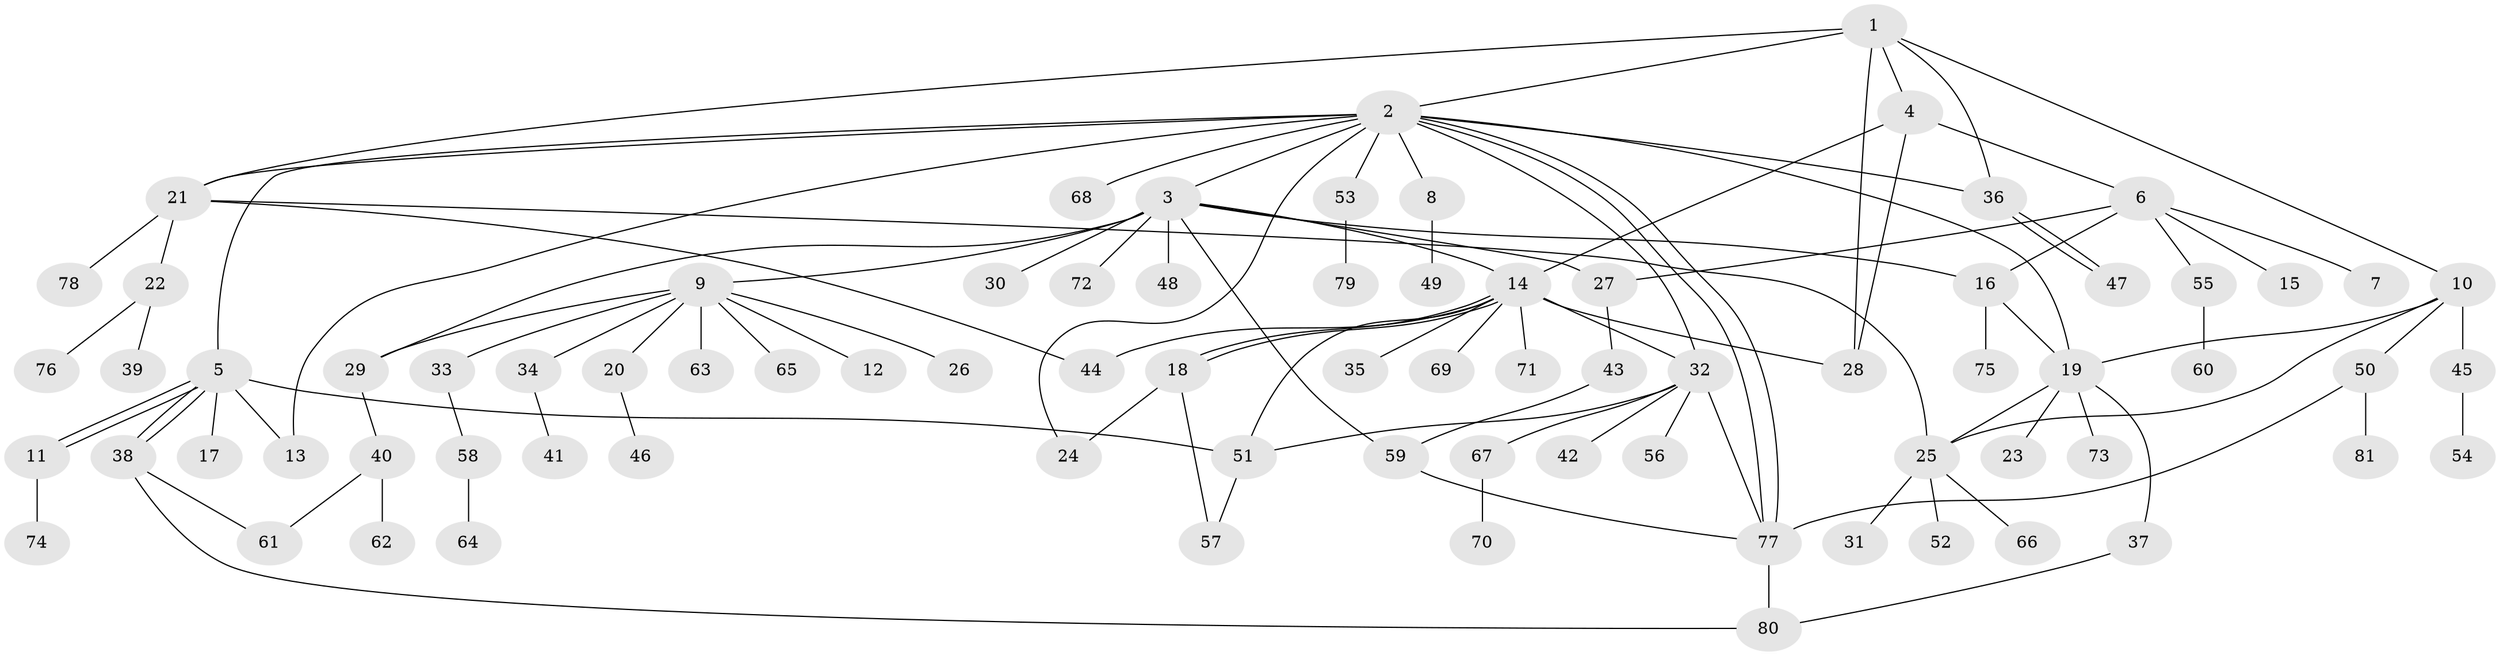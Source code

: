 // coarse degree distribution, {6: 0.04878048780487805, 11: 0.024390243902439025, 7: 0.04878048780487805, 5: 0.14634146341463414, 1: 0.43902439024390244, 8: 0.024390243902439025, 3: 0.07317073170731707, 4: 0.07317073170731707, 2: 0.12195121951219512}
// Generated by graph-tools (version 1.1) at 2025/50/03/04/25 22:50:44]
// undirected, 81 vertices, 111 edges
graph export_dot {
  node [color=gray90,style=filled];
  1;
  2;
  3;
  4;
  5;
  6;
  7;
  8;
  9;
  10;
  11;
  12;
  13;
  14;
  15;
  16;
  17;
  18;
  19;
  20;
  21;
  22;
  23;
  24;
  25;
  26;
  27;
  28;
  29;
  30;
  31;
  32;
  33;
  34;
  35;
  36;
  37;
  38;
  39;
  40;
  41;
  42;
  43;
  44;
  45;
  46;
  47;
  48;
  49;
  50;
  51;
  52;
  53;
  54;
  55;
  56;
  57;
  58;
  59;
  60;
  61;
  62;
  63;
  64;
  65;
  66;
  67;
  68;
  69;
  70;
  71;
  72;
  73;
  74;
  75;
  76;
  77;
  78;
  79;
  80;
  81;
  1 -- 2;
  1 -- 4;
  1 -- 10;
  1 -- 21;
  1 -- 28;
  1 -- 36;
  2 -- 3;
  2 -- 5;
  2 -- 8;
  2 -- 13;
  2 -- 19;
  2 -- 21;
  2 -- 24;
  2 -- 32;
  2 -- 36;
  2 -- 53;
  2 -- 68;
  2 -- 77;
  2 -- 77;
  3 -- 9;
  3 -- 14;
  3 -- 16;
  3 -- 27;
  3 -- 29;
  3 -- 30;
  3 -- 48;
  3 -- 59;
  3 -- 72;
  4 -- 6;
  4 -- 14;
  4 -- 28;
  5 -- 11;
  5 -- 11;
  5 -- 13;
  5 -- 17;
  5 -- 38;
  5 -- 38;
  5 -- 51;
  6 -- 7;
  6 -- 15;
  6 -- 16;
  6 -- 27;
  6 -- 55;
  8 -- 49;
  9 -- 12;
  9 -- 20;
  9 -- 26;
  9 -- 29;
  9 -- 33;
  9 -- 34;
  9 -- 63;
  9 -- 65;
  10 -- 19;
  10 -- 25;
  10 -- 45;
  10 -- 50;
  11 -- 74;
  14 -- 18;
  14 -- 18;
  14 -- 28;
  14 -- 32;
  14 -- 35;
  14 -- 44;
  14 -- 51;
  14 -- 69;
  14 -- 71;
  16 -- 19;
  16 -- 75;
  18 -- 24;
  18 -- 57;
  19 -- 23;
  19 -- 25;
  19 -- 37;
  19 -- 73;
  20 -- 46;
  21 -- 22;
  21 -- 25;
  21 -- 44;
  21 -- 78;
  22 -- 39;
  22 -- 76;
  25 -- 31;
  25 -- 52;
  25 -- 66;
  27 -- 43;
  29 -- 40;
  32 -- 42;
  32 -- 51;
  32 -- 56;
  32 -- 67;
  32 -- 77;
  33 -- 58;
  34 -- 41;
  36 -- 47;
  36 -- 47;
  37 -- 80;
  38 -- 61;
  38 -- 80;
  40 -- 61;
  40 -- 62;
  43 -- 59;
  45 -- 54;
  50 -- 77;
  50 -- 81;
  51 -- 57;
  53 -- 79;
  55 -- 60;
  58 -- 64;
  59 -- 77;
  67 -- 70;
  77 -- 80;
}
